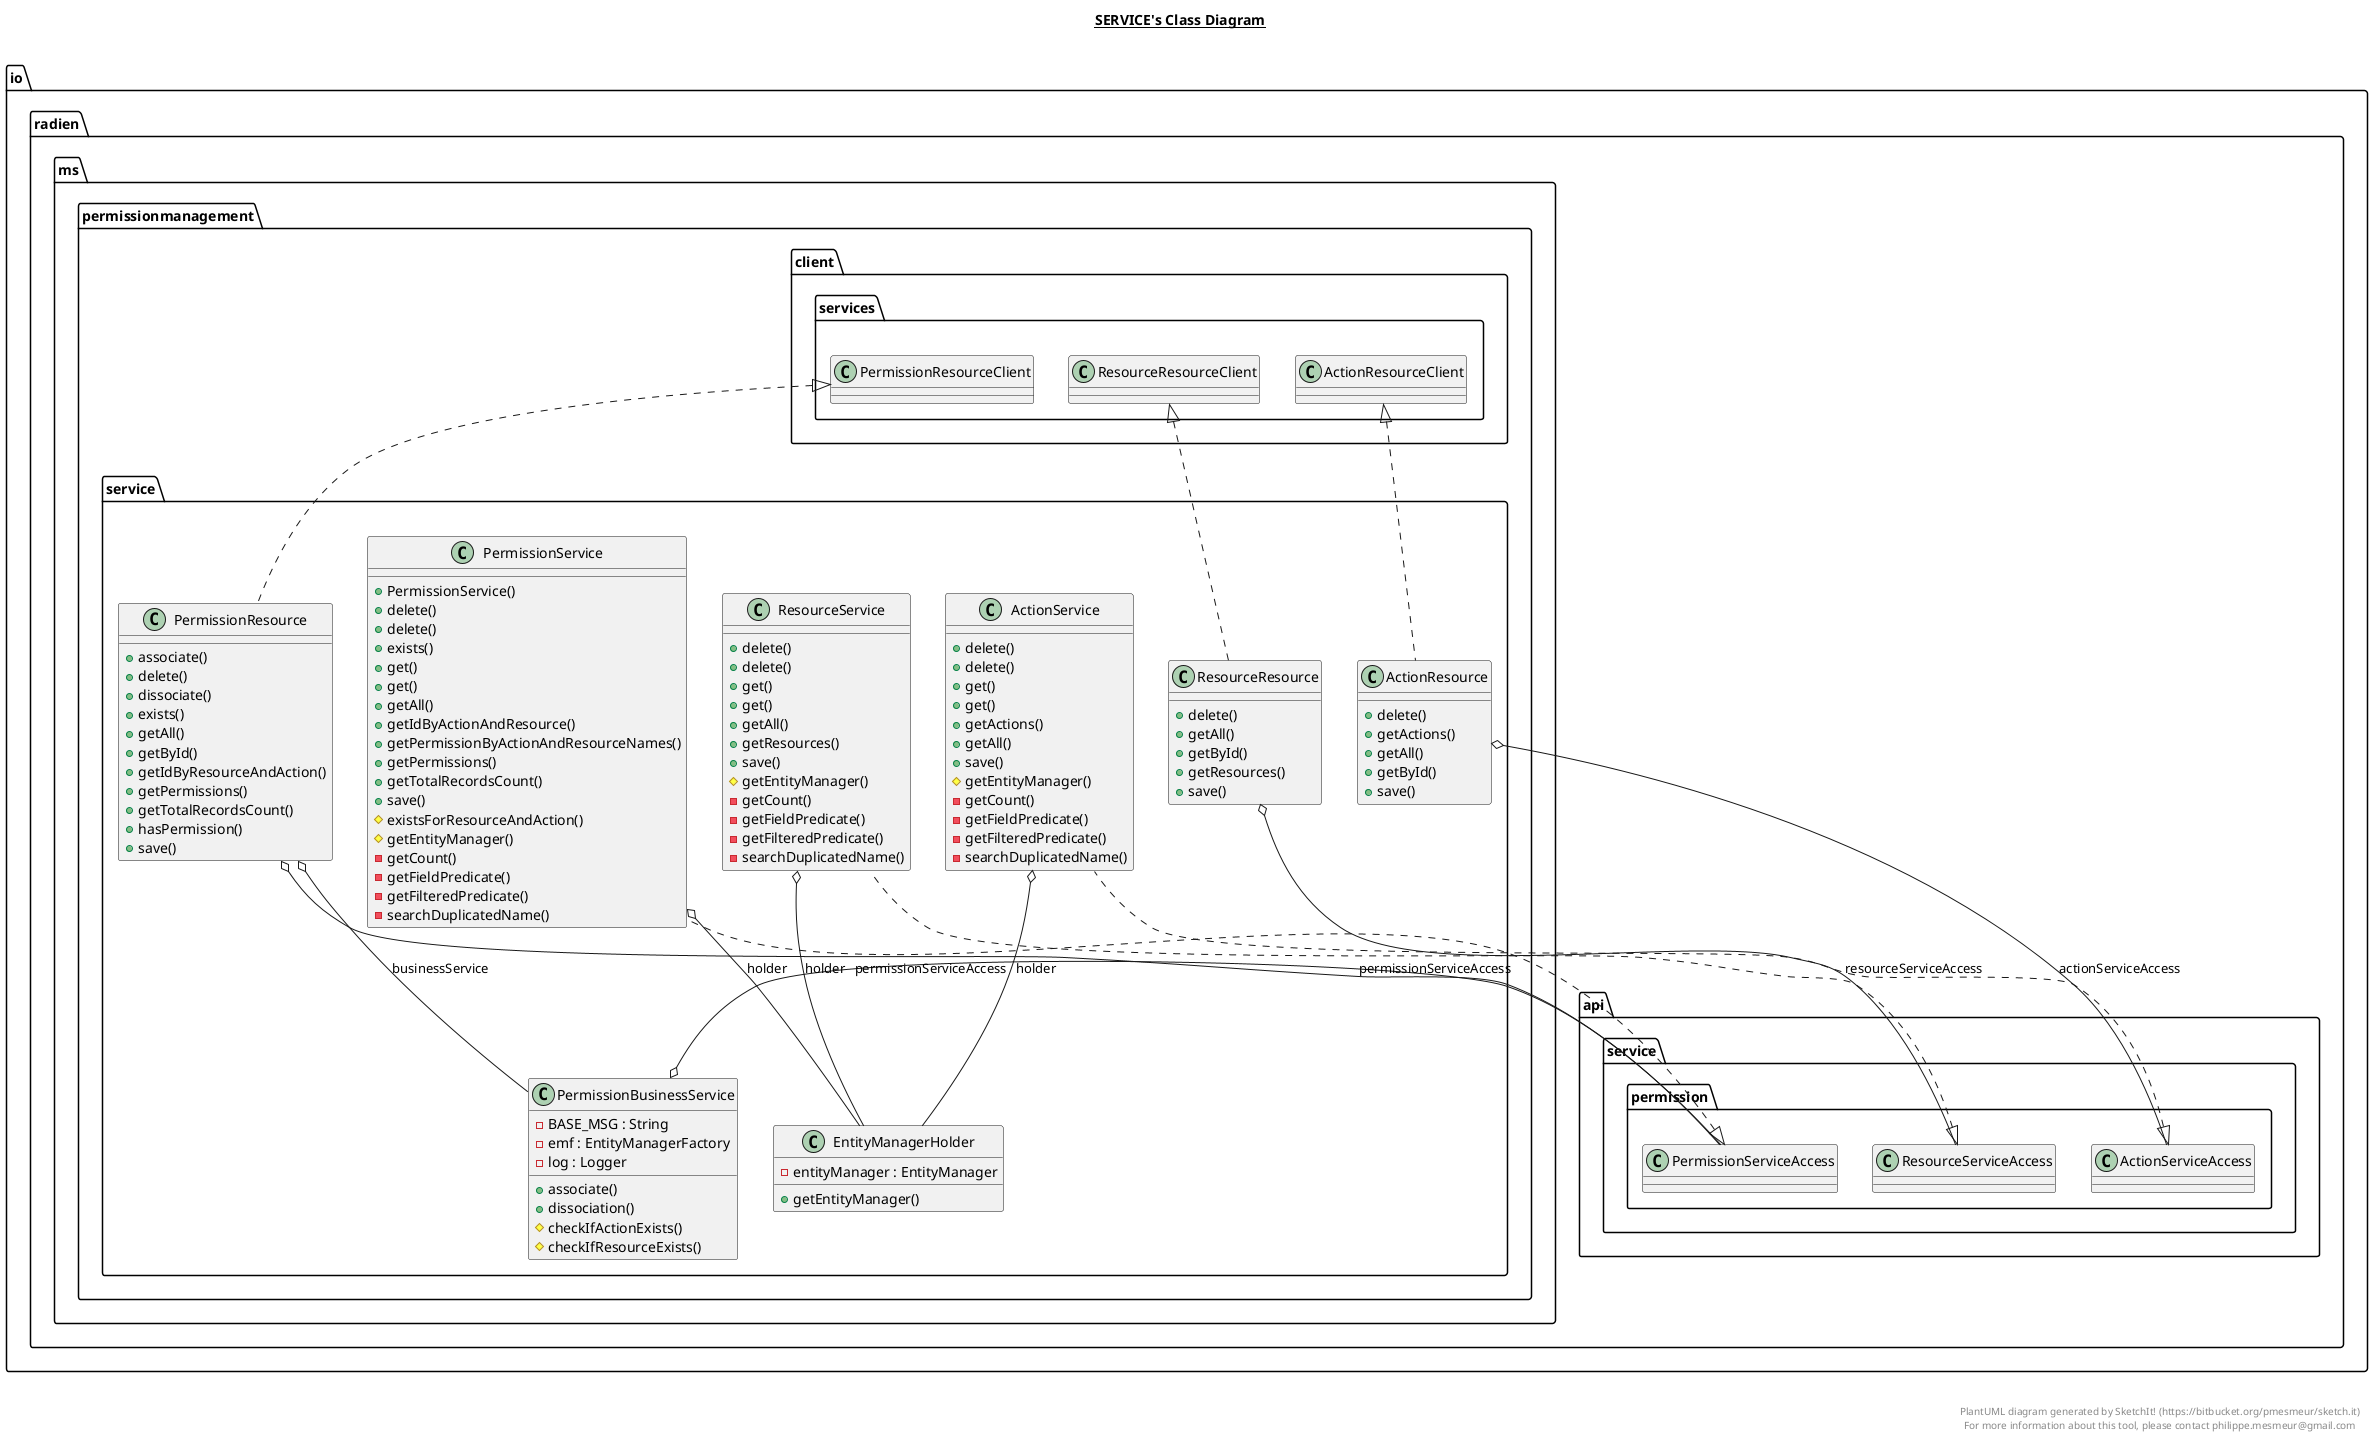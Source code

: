 @startuml

title __SERVICE's Class Diagram__\n

  namespace io.radien.ms.permissionmanagement {
    namespace service {
      class io.radien.ms.permissionmanagement.service.ActionResource {
          + delete()
          + getActions()
          + getAll()
          + getById()
          + save()
      }
    }
  }
  

  namespace io.radien.ms.permissionmanagement {
    namespace service {
      class io.radien.ms.permissionmanagement.service.ActionService {
          + delete()
          + delete()
          + get()
          + get()
          + getActions()
          + getAll()
          + save()
          # getEntityManager()
          - getCount()
          - getFieldPredicate()
          - getFilteredPredicate()
          - searchDuplicatedName()
      }
    }
  }
  

  namespace io.radien.ms.permissionmanagement {
    namespace service {
      class io.radien.ms.permissionmanagement.service.EntityManagerHolder {
          - entityManager : EntityManager
          + getEntityManager()
      }
    }
  }
  

  namespace io.radien.ms.permissionmanagement {
    namespace service {
      class io.radien.ms.permissionmanagement.service.PermissionBusinessService {
          - BASE_MSG : String
          - emf : EntityManagerFactory
          - log : Logger
          + associate()
          + dissociation()
          # checkIfActionExists()
          # checkIfResourceExists()
      }
    }
  }
  

  namespace io.radien.ms.permissionmanagement {
    namespace service {
      class io.radien.ms.permissionmanagement.service.PermissionResource {
          + associate()
          + delete()
          + dissociate()
          + exists()
          + getAll()
          + getById()
          + getIdByResourceAndAction()
          + getPermissions()
          + getTotalRecordsCount()
          + hasPermission()
          + save()
      }
    }
  }
  

  namespace io.radien.ms.permissionmanagement {
    namespace service {
      class io.radien.ms.permissionmanagement.service.PermissionService {
          + PermissionService()
          + delete()
          + delete()
          + exists()
          + get()
          + get()
          + getAll()
          + getIdByActionAndResource()
          + getPermissionByActionAndResourceNames()
          + getPermissions()
          + getTotalRecordsCount()
          + save()
          # existsForResourceAndAction()
          # getEntityManager()
          - getCount()
          - getFieldPredicate()
          - getFilteredPredicate()
          - searchDuplicatedName()
      }
    }
  }
  

  namespace io.radien.ms.permissionmanagement {
    namespace service {
      class io.radien.ms.permissionmanagement.service.ResourceResource {
          + delete()
          + getAll()
          + getById()
          + getResources()
          + save()
      }
    }
  }
  

  namespace io.radien.ms.permissionmanagement {
    namespace service {
      class io.radien.ms.permissionmanagement.service.ResourceService {
          + delete()
          + delete()
          + get()
          + get()
          + getAll()
          + getResources()
          + save()
          # getEntityManager()
          - getCount()
          - getFieldPredicate()
          - getFilteredPredicate()
          - searchDuplicatedName()
      }
    }
  }
  

  io.radien.ms.permissionmanagement.service.ActionResource .up.|> io.radien.ms.permissionmanagement.client.services.ActionResourceClient
  io.radien.ms.permissionmanagement.service.ActionResource o-- io.radien.api.service.permission.ActionServiceAccess : actionServiceAccess
  io.radien.ms.permissionmanagement.service.ActionService .up.|> io.radien.api.service.permission.ActionServiceAccess
  io.radien.ms.permissionmanagement.service.ActionService o-- io.radien.ms.permissionmanagement.service.EntityManagerHolder : holder
  io.radien.ms.permissionmanagement.service.PermissionBusinessService o-- io.radien.api.service.permission.PermissionServiceAccess : permissionServiceAccess
  io.radien.ms.permissionmanagement.service.PermissionResource .up.|> io.radien.ms.permissionmanagement.client.services.PermissionResourceClient
  io.radien.ms.permissionmanagement.service.PermissionResource o-- io.radien.ms.permissionmanagement.service.PermissionBusinessService : businessService
  io.radien.ms.permissionmanagement.service.PermissionResource o-- io.radien.api.service.permission.PermissionServiceAccess : permissionServiceAccess
  io.radien.ms.permissionmanagement.service.PermissionService .up.|> io.radien.api.service.permission.PermissionServiceAccess
  io.radien.ms.permissionmanagement.service.PermissionService o-- io.radien.ms.permissionmanagement.service.EntityManagerHolder : holder
  io.radien.ms.permissionmanagement.service.ResourceResource .up.|> io.radien.ms.permissionmanagement.client.services.ResourceResourceClient
  io.radien.ms.permissionmanagement.service.ResourceResource o-- io.radien.api.service.permission.ResourceServiceAccess : resourceServiceAccess
  io.radien.ms.permissionmanagement.service.ResourceService .up.|> io.radien.api.service.permission.ResourceServiceAccess
  io.radien.ms.permissionmanagement.service.ResourceService o-- io.radien.ms.permissionmanagement.service.EntityManagerHolder : holder


right footer


PlantUML diagram generated by SketchIt! (https://bitbucket.org/pmesmeur/sketch.it)
For more information about this tool, please contact philippe.mesmeur@gmail.com
endfooter

@enduml
